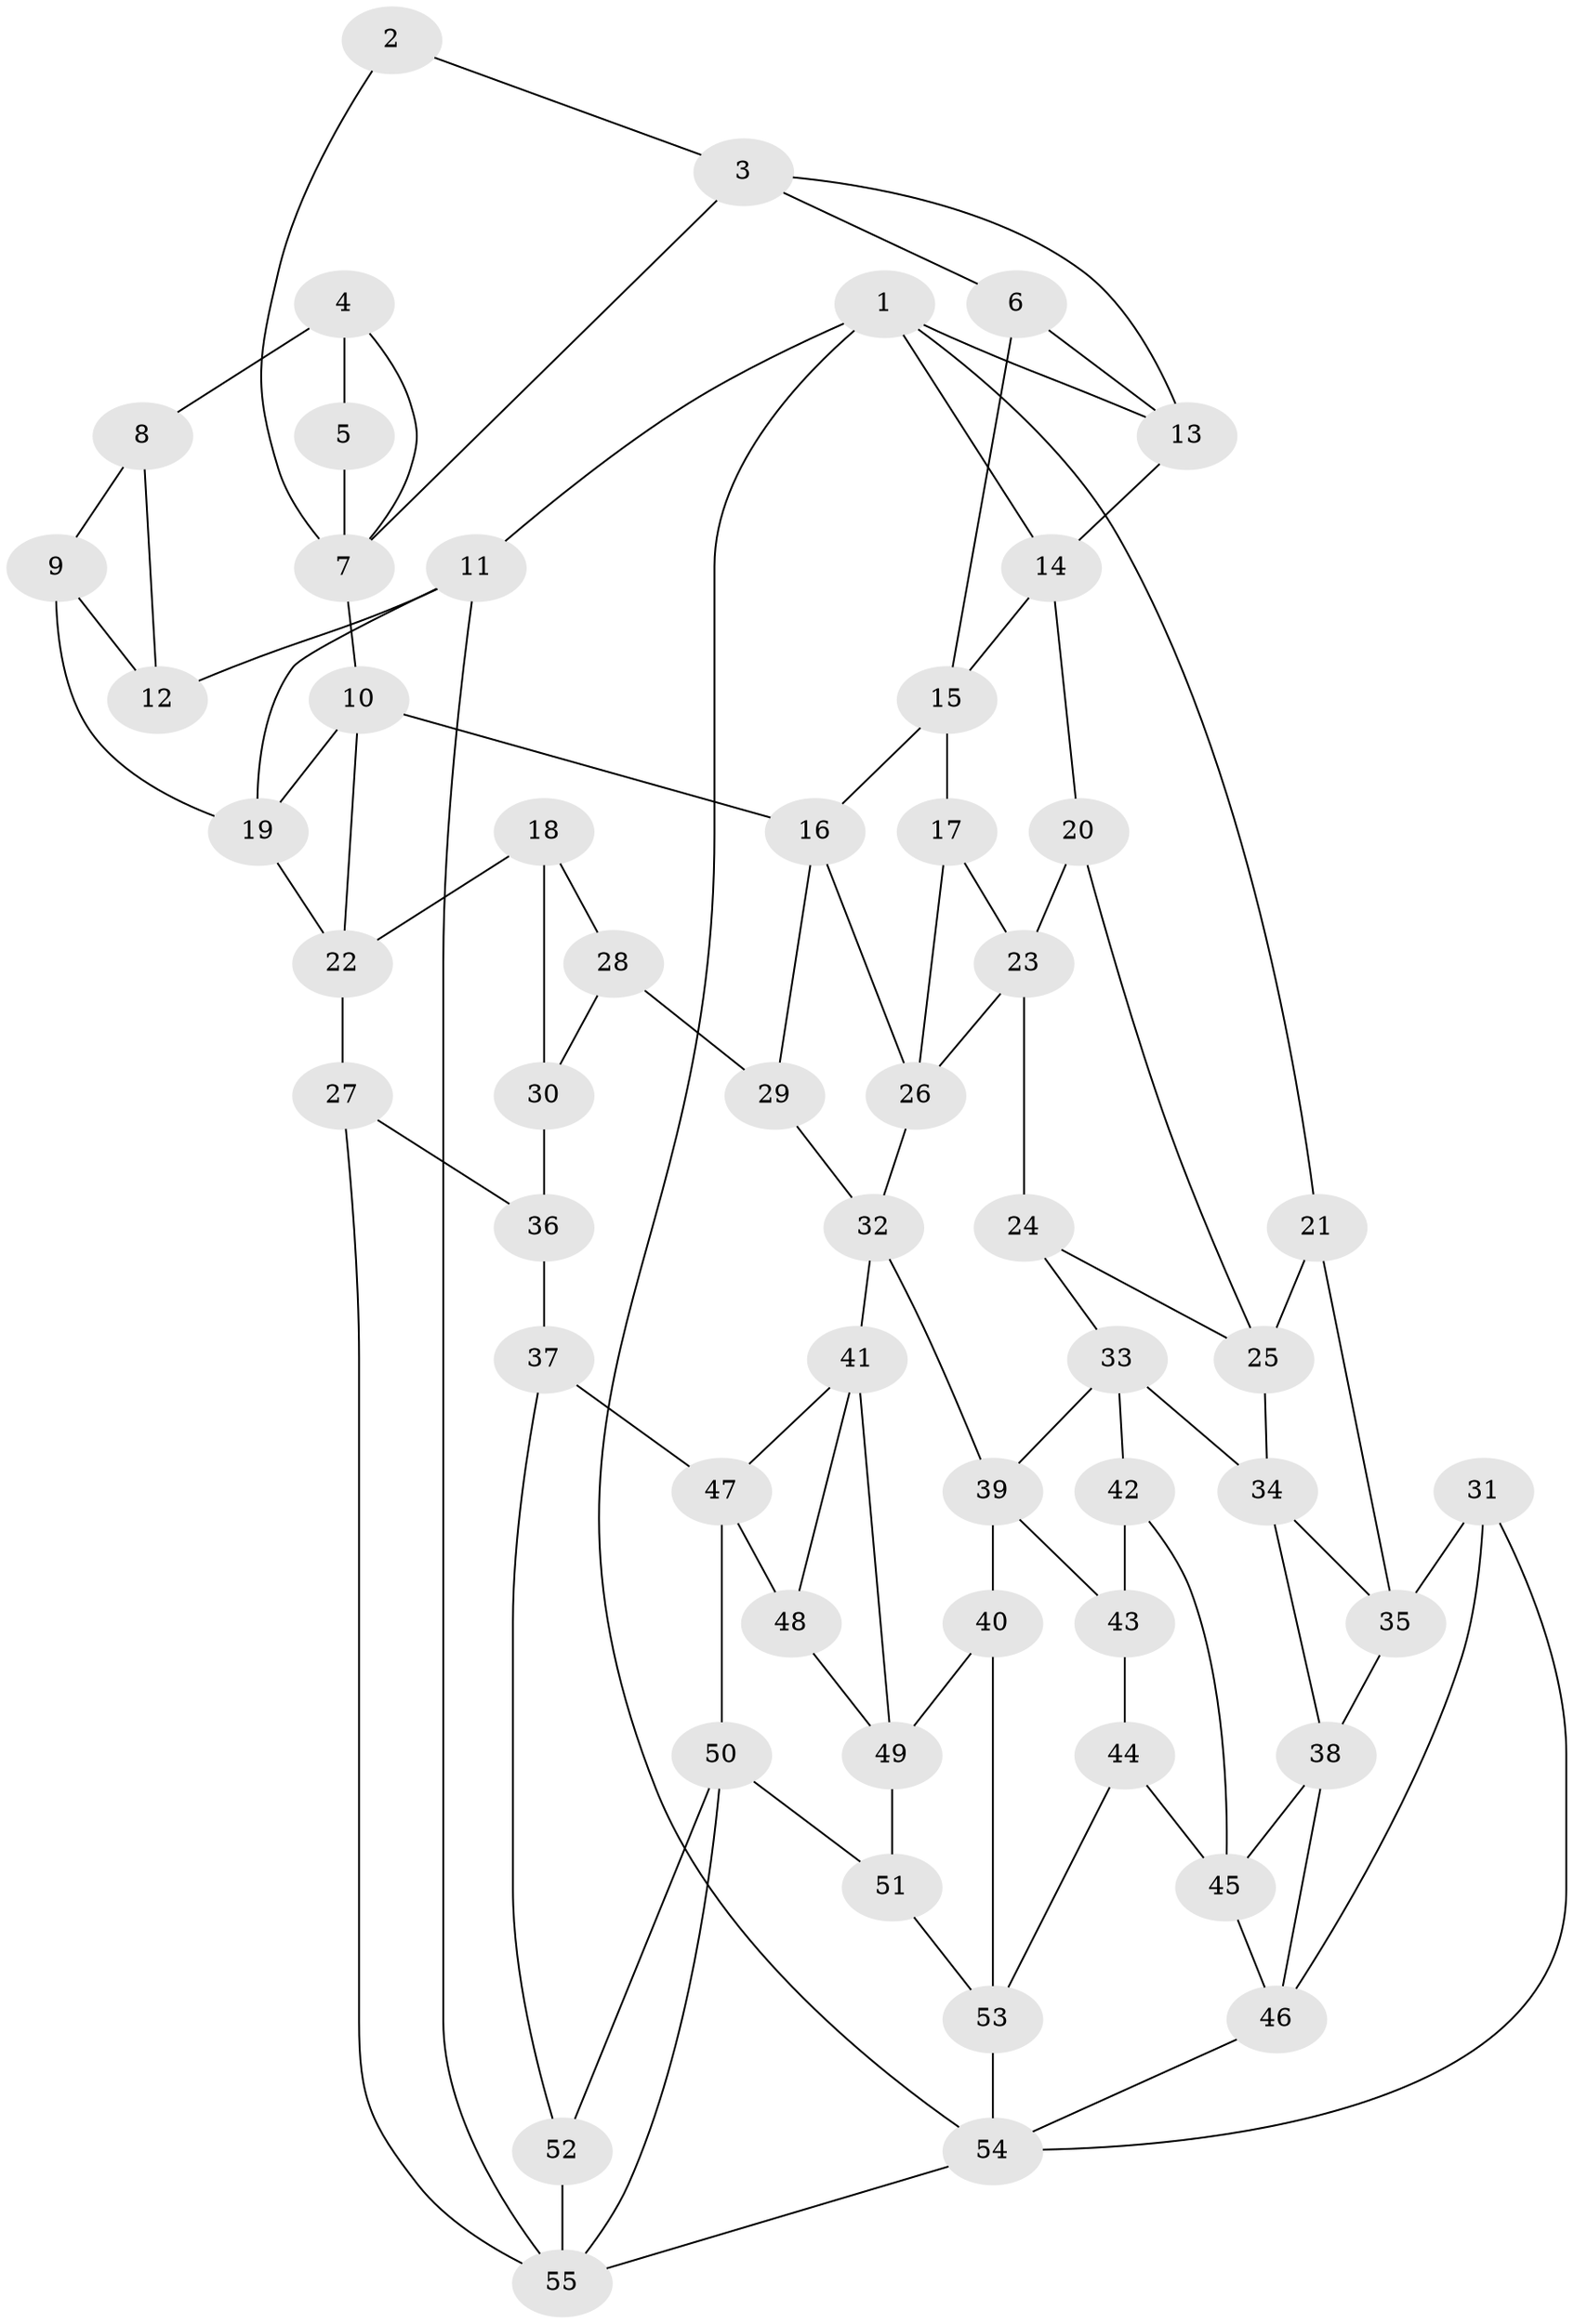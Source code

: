 // original degree distribution, {3: 0.01818181818181818, 6: 0.20909090909090908, 5: 0.5454545454545454, 4: 0.22727272727272727}
// Generated by graph-tools (version 1.1) at 2025/03/03/09/25 03:03:24]
// undirected, 55 vertices, 98 edges
graph export_dot {
graph [start="1"]
  node [color=gray90,style=filled];
  1;
  2;
  3;
  4;
  5;
  6;
  7;
  8;
  9;
  10;
  11;
  12;
  13;
  14;
  15;
  16;
  17;
  18;
  19;
  20;
  21;
  22;
  23;
  24;
  25;
  26;
  27;
  28;
  29;
  30;
  31;
  32;
  33;
  34;
  35;
  36;
  37;
  38;
  39;
  40;
  41;
  42;
  43;
  44;
  45;
  46;
  47;
  48;
  49;
  50;
  51;
  52;
  53;
  54;
  55;
  1 -- 11 [weight=1.0];
  1 -- 13 [weight=1.0];
  1 -- 14 [weight=1.0];
  1 -- 21 [weight=1.0];
  1 -- 54 [weight=1.0];
  2 -- 3 [weight=1.0];
  2 -- 7 [weight=1.0];
  3 -- 6 [weight=1.0];
  3 -- 7 [weight=1.0];
  3 -- 13 [weight=1.0];
  4 -- 5 [weight=1.0];
  4 -- 7 [weight=1.0];
  4 -- 8 [weight=2.0];
  5 -- 7 [weight=2.0];
  6 -- 13 [weight=1.0];
  6 -- 15 [weight=1.0];
  7 -- 10 [weight=1.0];
  8 -- 9 [weight=1.0];
  8 -- 12 [weight=1.0];
  9 -- 12 [weight=1.0];
  9 -- 19 [weight=1.0];
  10 -- 16 [weight=1.0];
  10 -- 19 [weight=1.0];
  10 -- 22 [weight=1.0];
  11 -- 12 [weight=2.0];
  11 -- 19 [weight=1.0];
  11 -- 55 [weight=1.0];
  13 -- 14 [weight=1.0];
  14 -- 15 [weight=1.0];
  14 -- 20 [weight=1.0];
  15 -- 16 [weight=1.0];
  15 -- 17 [weight=1.0];
  16 -- 26 [weight=1.0];
  16 -- 29 [weight=1.0];
  17 -- 23 [weight=1.0];
  17 -- 26 [weight=1.0];
  18 -- 22 [weight=1.0];
  18 -- 28 [weight=1.0];
  18 -- 30 [weight=1.0];
  19 -- 22 [weight=1.0];
  20 -- 23 [weight=1.0];
  20 -- 25 [weight=1.0];
  21 -- 25 [weight=1.0];
  21 -- 35 [weight=2.0];
  22 -- 27 [weight=1.0];
  23 -- 24 [weight=1.0];
  23 -- 26 [weight=1.0];
  24 -- 25 [weight=1.0];
  24 -- 33 [weight=1.0];
  25 -- 34 [weight=1.0];
  26 -- 32 [weight=1.0];
  27 -- 36 [weight=1.0];
  27 -- 55 [weight=1.0];
  28 -- 29 [weight=2.0];
  28 -- 30 [weight=1.0];
  29 -- 32 [weight=1.0];
  30 -- 36 [weight=2.0];
  31 -- 35 [weight=2.0];
  31 -- 46 [weight=1.0];
  31 -- 54 [weight=1.0];
  32 -- 39 [weight=1.0];
  32 -- 41 [weight=1.0];
  33 -- 34 [weight=1.0];
  33 -- 39 [weight=1.0];
  33 -- 42 [weight=1.0];
  34 -- 35 [weight=1.0];
  34 -- 38 [weight=1.0];
  35 -- 38 [weight=1.0];
  36 -- 37 [weight=1.0];
  37 -- 47 [weight=1.0];
  37 -- 52 [weight=1.0];
  38 -- 45 [weight=1.0];
  38 -- 46 [weight=1.0];
  39 -- 40 [weight=1.0];
  39 -- 43 [weight=1.0];
  40 -- 49 [weight=1.0];
  40 -- 53 [weight=1.0];
  41 -- 47 [weight=1.0];
  41 -- 48 [weight=1.0];
  41 -- 49 [weight=1.0];
  42 -- 43 [weight=2.0];
  42 -- 45 [weight=1.0];
  43 -- 44 [weight=1.0];
  44 -- 45 [weight=1.0];
  44 -- 53 [weight=1.0];
  45 -- 46 [weight=1.0];
  46 -- 54 [weight=1.0];
  47 -- 48 [weight=1.0];
  47 -- 50 [weight=1.0];
  48 -- 49 [weight=1.0];
  49 -- 51 [weight=1.0];
  50 -- 51 [weight=1.0];
  50 -- 52 [weight=1.0];
  50 -- 55 [weight=1.0];
  51 -- 53 [weight=1.0];
  52 -- 55 [weight=2.0];
  53 -- 54 [weight=1.0];
  54 -- 55 [weight=1.0];
}
